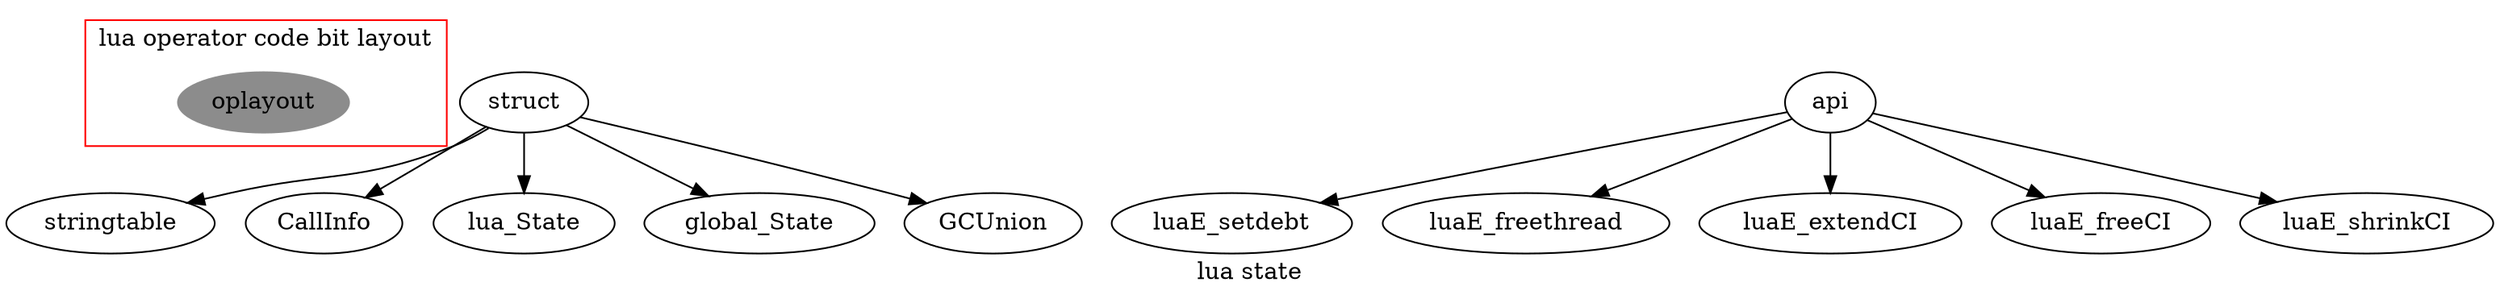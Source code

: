 digraph graph_settings {
	label = "lua state"
	labelloc = "c"
	rankdir = "TB"
		
	subgraph cluster_sub1 {
		rank = "same";
		label = "lua operator code bit layout"
		labelloc = "t"
		color = "red"
		node [ style = "filled", color = "gray55" ]

		oplayout 		
	}
	subgraph cluster_sub2 {
		label = "handle the statement parser token"
		labelloc = "t"
		color = "blue"
		node [ style = "filled", color = "black", fillcolor = "gray55" ]

	}
	{
		rank = "LR";
		struct -> {
			stringtable,
			CallInfo,
			lua_State,
			global_State,
			GCUnion
		}
	}
	{
		rank = "LR";
		api -> {
			luaE_setdebt,
			luaE_freethread,
			luaE_extendCI,
			luaE_freeCI,
			luaE_shrinkCI
		}
	}

}